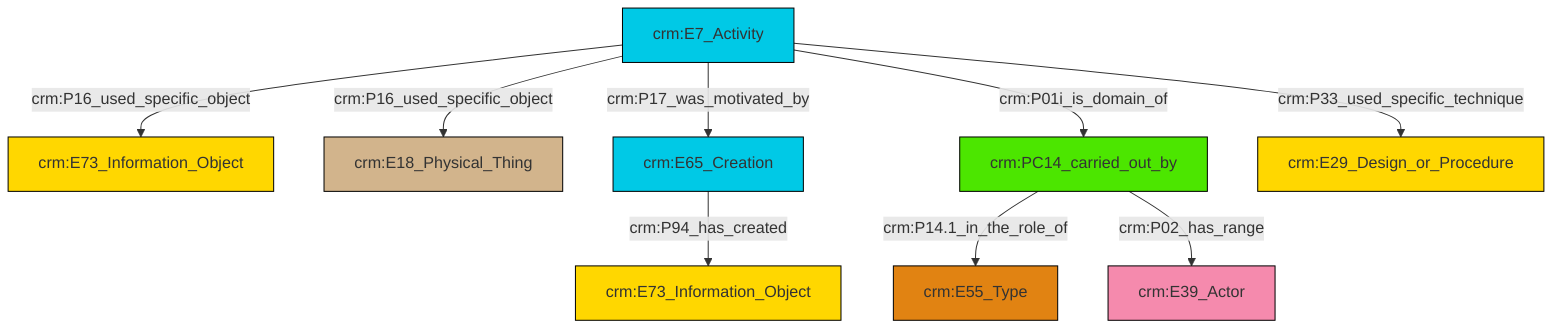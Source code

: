 graph TD
classDef Literal fill:#f2f2f2,stroke:#000000;
classDef CRM_Entity fill:#FFFFFF,stroke:#000000;
classDef Temporal_Entity fill:#00C9E6, stroke:#000000;
classDef Type fill:#E18312, stroke:#000000;
classDef Time-Span fill:#2C9C91, stroke:#000000;
classDef Appellation fill:#FFEB7F, stroke:#000000;
classDef Place fill:#008836, stroke:#000000;
classDef Persistent_Item fill:#B266B2, stroke:#000000;
classDef Conceptual_Object fill:#FFD700, stroke:#000000;
classDef Physical_Thing fill:#D2B48C, stroke:#000000;
classDef Actor fill:#f58aad, stroke:#000000;
classDef PC_Classes fill:#4ce600, stroke:#000000;
classDef Multi fill:#cccccc,stroke:#000000;

0["crm:E7_Activity"]:::Temporal_Entity -->|crm:P16_used_specific_object| 1["crm:E73_Information_Object"]:::Conceptual_Object
4["crm:E65_Creation"]:::Temporal_Entity -->|crm:P94_has_created| 5["crm:E73_Information_Object"]:::Conceptual_Object
6["crm:PC14_carried_out_by"]:::PC_Classes -->|crm:P14.1_in_the_role_of| 7["crm:E55_Type"]:::Type
0["crm:E7_Activity"]:::Temporal_Entity -->|crm:P16_used_specific_object| 2["crm:E18_Physical_Thing"]:::Physical_Thing
0["crm:E7_Activity"]:::Temporal_Entity -->|crm:P17_was_motivated_by| 4["crm:E65_Creation"]:::Temporal_Entity
0["crm:E7_Activity"]:::Temporal_Entity -->|crm:P33_used_specific_technique| 9["crm:E29_Design_or_Procedure"]:::Conceptual_Object
6["crm:PC14_carried_out_by"]:::PC_Classes -->|crm:P02_has_range| 15["crm:E39_Actor"]:::Actor
0["crm:E7_Activity"]:::Temporal_Entity -->|crm:P01i_is_domain_of| 6["crm:PC14_carried_out_by"]:::PC_Classes